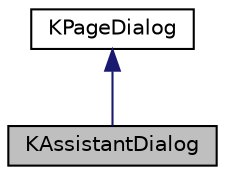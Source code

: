 digraph "KAssistantDialog"
{
  edge [fontname="Helvetica",fontsize="10",labelfontname="Helvetica",labelfontsize="10"];
  node [fontname="Helvetica",fontsize="10",shape=record];
  Node0 [label="KAssistantDialog",height=0.2,width=0.4,color="black", fillcolor="grey75", style="filled", fontcolor="black"];
  Node1 -> Node0 [dir="back",color="midnightblue",fontsize="10",style="solid",fontname="Helvetica"];
  Node1 [label="KPageDialog",height=0.2,width=0.4,color="black", fillcolor="white", style="filled",URL="$classKPageDialog.html",tooltip="A dialog base class which can handle multiple pages. "];
}
